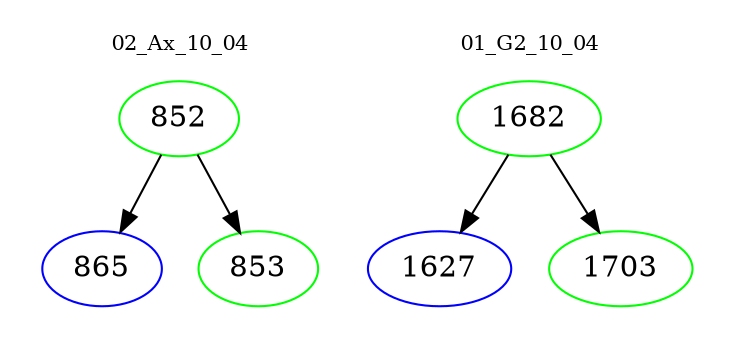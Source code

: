 digraph{
subgraph cluster_0 {
color = white
label = "02_Ax_10_04";
fontsize=10;
T0_852 [label="852", color="green"]
T0_852 -> T0_865 [color="black"]
T0_865 [label="865", color="blue"]
T0_852 -> T0_853 [color="black"]
T0_853 [label="853", color="green"]
}
subgraph cluster_1 {
color = white
label = "01_G2_10_04";
fontsize=10;
T1_1682 [label="1682", color="green"]
T1_1682 -> T1_1627 [color="black"]
T1_1627 [label="1627", color="blue"]
T1_1682 -> T1_1703 [color="black"]
T1_1703 [label="1703", color="green"]
}
}
